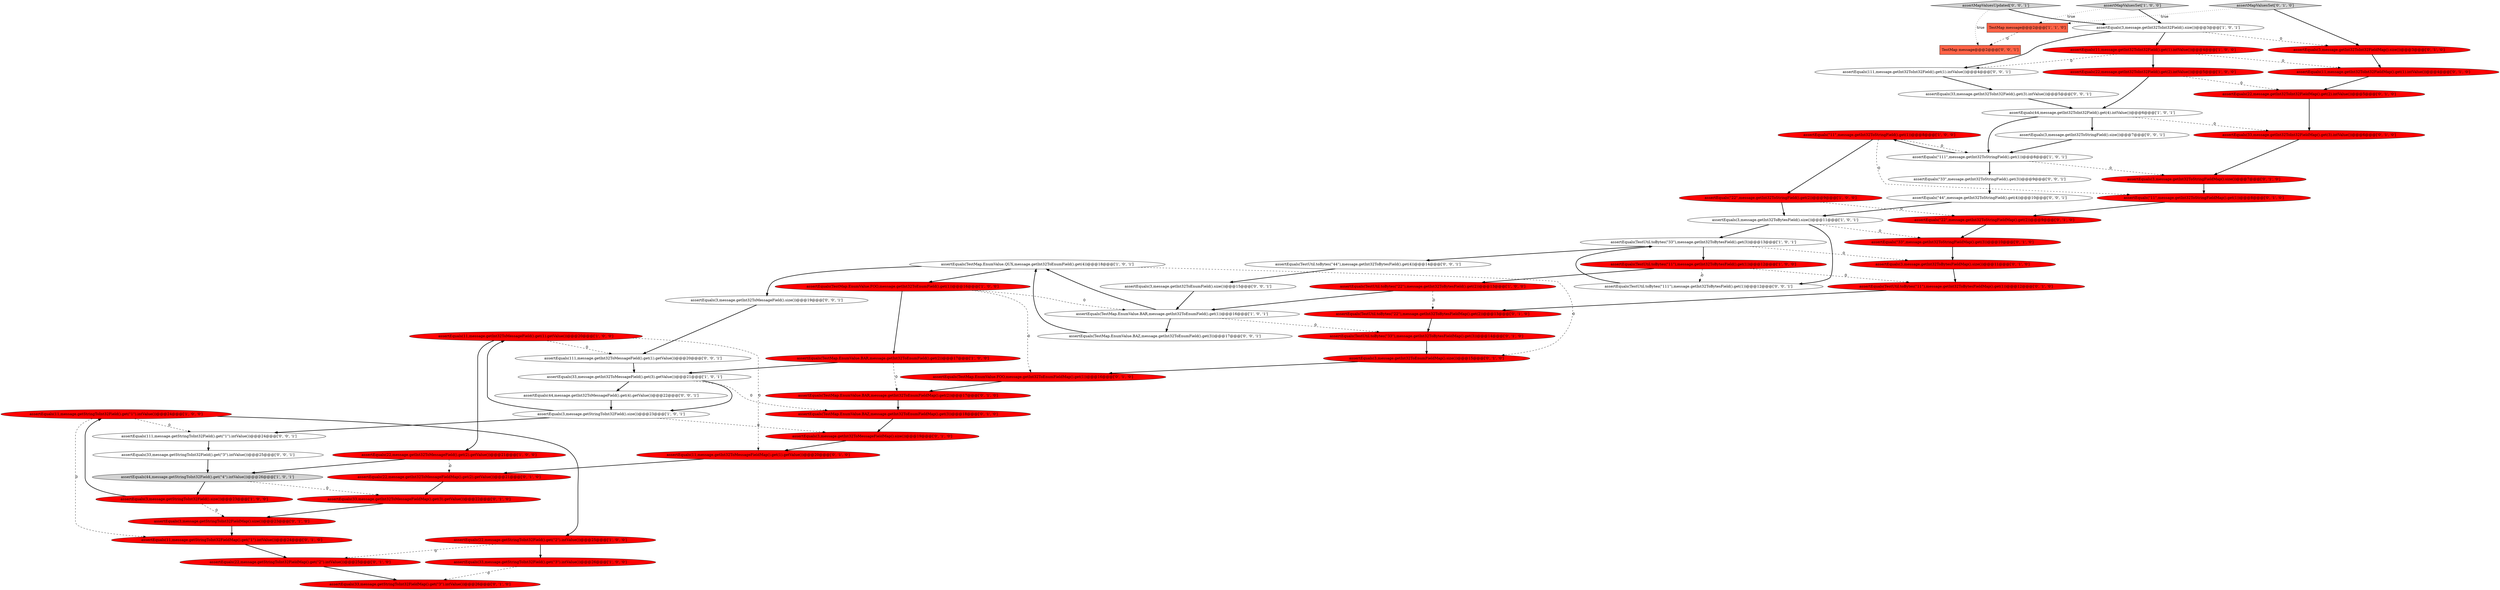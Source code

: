 digraph {
39 [style = filled, label = "assertEquals(22,message.getInt32ToMessageFieldMap().get(2).getValue())@@@21@@@['0', '1', '0']", fillcolor = red, shape = ellipse image = "AAA1AAABBB2BBB"];
7 [style = filled, label = "assertMapValuesSet['1', '0', '0']", fillcolor = lightgray, shape = diamond image = "AAA0AAABBB1BBB"];
32 [style = filled, label = "assertEquals(TestUtil.toBytes(\"33\"),message.getInt32ToBytesFieldMap().get(3))@@@14@@@['0', '1', '0']", fillcolor = red, shape = ellipse image = "AAA1AAABBB2BBB"];
60 [style = filled, label = "assertEquals(3,message.getInt32ToEnumField().size())@@@15@@@['0', '0', '1']", fillcolor = white, shape = ellipse image = "AAA0AAABBB3BBB"];
62 [style = filled, label = "assertEquals(33,message.getStringToInt32Field().get(\"3\").intValue())@@@25@@@['0', '0', '1']", fillcolor = white, shape = ellipse image = "AAA0AAABBB3BBB"];
26 [style = filled, label = "assertEquals(\"11\",message.getInt32ToStringFieldMap().get(1))@@@8@@@['0', '1', '0']", fillcolor = red, shape = ellipse image = "AAA1AAABBB2BBB"];
64 [style = filled, label = "assertEquals(111,message.getStringToInt32Field().get(\"1\").intValue())@@@24@@@['0', '0', '1']", fillcolor = white, shape = ellipse image = "AAA0AAABBB3BBB"];
2 [style = filled, label = "assertEquals(TestMap.EnumValue.BAR,message.getInt32ToEnumField().get(2))@@@17@@@['1', '0', '0']", fillcolor = red, shape = ellipse image = "AAA1AAABBB1BBB"];
45 [style = filled, label = "assertEquals(\"33\",message.getInt32ToStringFieldMap().get(3))@@@10@@@['0', '1', '0']", fillcolor = red, shape = ellipse image = "AAA1AAABBB2BBB"];
54 [style = filled, label = "assertEquals(\"33\",message.getInt32ToStringField().get(3))@@@9@@@['0', '0', '1']", fillcolor = white, shape = ellipse image = "AAA0AAABBB3BBB"];
13 [style = filled, label = "assertEquals(3,message.getInt32ToInt32Field().size())@@@3@@@['1', '0', '1']", fillcolor = white, shape = ellipse image = "AAA0AAABBB1BBB"];
30 [style = filled, label = "assertEquals(TestMap.EnumValue.BAZ,message.getInt32ToEnumFieldMap().get(3))@@@18@@@['0', '1', '0']", fillcolor = red, shape = ellipse image = "AAA1AAABBB2BBB"];
28 [style = filled, label = "assertEquals(TestUtil.toBytes(\"11\"),message.getInt32ToBytesFieldMap().get(1))@@@12@@@['0', '1', '0']", fillcolor = red, shape = ellipse image = "AAA1AAABBB2BBB"];
61 [style = filled, label = "assertEquals(44,message.getInt32ToMessageField().get(4).getValue())@@@22@@@['0', '0', '1']", fillcolor = white, shape = ellipse image = "AAA0AAABBB3BBB"];
49 [style = filled, label = "assertEquals(11,message.getInt32ToMessageFieldMap().get(1).getValue())@@@20@@@['0', '1', '0']", fillcolor = red, shape = ellipse image = "AAA1AAABBB2BBB"];
56 [style = filled, label = "assertEquals(3,message.getInt32ToStringField().size())@@@7@@@['0', '0', '1']", fillcolor = white, shape = ellipse image = "AAA0AAABBB3BBB"];
37 [style = filled, label = "assertEquals(3,message.getStringToInt32FieldMap().size())@@@23@@@['0', '1', '0']", fillcolor = red, shape = ellipse image = "AAA1AAABBB2BBB"];
42 [style = filled, label = "assertEquals(TestMap.EnumValue.FOO,message.getInt32ToEnumFieldMap().get(1))@@@16@@@['0', '1', '0']", fillcolor = red, shape = ellipse image = "AAA1AAABBB2BBB"];
47 [style = filled, label = "assertEquals(11,message.getStringToInt32FieldMap().get(\"1\").intValue())@@@24@@@['0', '1', '0']", fillcolor = red, shape = ellipse image = "AAA1AAABBB2BBB"];
5 [style = filled, label = "assertEquals(\"11\",message.getInt32ToStringField().get(1))@@@8@@@['1', '0', '0']", fillcolor = red, shape = ellipse image = "AAA1AAABBB1BBB"];
66 [style = filled, label = "assertMapValuesUpdated['0', '0', '1']", fillcolor = lightgray, shape = diamond image = "AAA0AAABBB3BBB"];
25 [style = filled, label = "assertEquals(22,message.getInt32ToMessageField().get(2).getValue())@@@21@@@['1', '0', '0']", fillcolor = red, shape = ellipse image = "AAA1AAABBB1BBB"];
48 [style = filled, label = "assertEquals(22,message.getInt32ToInt32FieldMap().get(2).intValue())@@@5@@@['0', '1', '0']", fillcolor = red, shape = ellipse image = "AAA1AAABBB2BBB"];
51 [style = filled, label = "TestMap message@@@2@@@['0', '0', '1']", fillcolor = tomato, shape = box image = "AAA0AAABBB3BBB"];
8 [style = filled, label = "assertEquals(3,message.getInt32ToBytesField().size())@@@11@@@['1', '0', '1']", fillcolor = white, shape = ellipse image = "AAA0AAABBB1BBB"];
23 [style = filled, label = "assertEquals(TestUtil.toBytes(\"11\"),message.getInt32ToBytesField().get(1))@@@12@@@['1', '0', '0']", fillcolor = red, shape = ellipse image = "AAA1AAABBB1BBB"];
20 [style = filled, label = "assertEquals(44,message.getInt32ToInt32Field().get(4).intValue())@@@6@@@['1', '0', '1']", fillcolor = white, shape = ellipse image = "AAA0AAABBB1BBB"];
11 [style = filled, label = "assertEquals(11,message.getInt32ToInt32Field().get(1).intValue())@@@4@@@['1', '0', '0']", fillcolor = red, shape = ellipse image = "AAA1AAABBB1BBB"];
1 [style = filled, label = "assertEquals(TestUtil.toBytes(\"22\"),message.getInt32ToBytesField().get(2))@@@13@@@['1', '0', '0']", fillcolor = red, shape = ellipse image = "AAA1AAABBB1BBB"];
18 [style = filled, label = "assertEquals(TestMap.EnumValue.QUX,message.getInt32ToEnumField().get(4))@@@18@@@['1', '0', '1']", fillcolor = white, shape = ellipse image = "AAA0AAABBB1BBB"];
31 [style = filled, label = "assertEquals(3,message.getInt32ToBytesFieldMap().size())@@@11@@@['0', '1', '0']", fillcolor = red, shape = ellipse image = "AAA1AAABBB2BBB"];
50 [style = filled, label = "assertEquals(3,message.getInt32ToMessageFieldMap().size())@@@19@@@['0', '1', '0']", fillcolor = red, shape = ellipse image = "AAA1AAABBB2BBB"];
29 [style = filled, label = "assertEquals(3,message.getInt32ToStringFieldMap().size())@@@7@@@['0', '1', '0']", fillcolor = red, shape = ellipse image = "AAA1AAABBB2BBB"];
35 [style = filled, label = "assertEquals(22,message.getStringToInt32FieldMap().get(\"2\").intValue())@@@25@@@['0', '1', '0']", fillcolor = red, shape = ellipse image = "AAA1AAABBB2BBB"];
40 [style = filled, label = "assertEquals(33,message.getStringToInt32FieldMap().get(\"3\").intValue())@@@26@@@['0', '1', '0']", fillcolor = red, shape = ellipse image = "AAA1AAABBB2BBB"];
46 [style = filled, label = "assertEquals(TestMap.EnumValue.BAR,message.getInt32ToEnumFieldMap().get(2))@@@17@@@['0', '1', '0']", fillcolor = red, shape = ellipse image = "AAA1AAABBB2BBB"];
44 [style = filled, label = "assertEquals(33,message.getInt32ToMessageFieldMap().get(3).getValue())@@@22@@@['0', '1', '0']", fillcolor = red, shape = ellipse image = "AAA1AAABBB2BBB"];
16 [style = filled, label = "assertEquals(22,message.getStringToInt32Field().get(\"2\").intValue())@@@25@@@['1', '0', '0']", fillcolor = red, shape = ellipse image = "AAA1AAABBB1BBB"];
34 [style = filled, label = "assertEquals(3,message.getInt32ToInt32FieldMap().size())@@@3@@@['0', '1', '0']", fillcolor = red, shape = ellipse image = "AAA1AAABBB2BBB"];
4 [style = filled, label = "assertEquals(11,message.getInt32ToMessageField().get(1).getValue())@@@20@@@['1', '0', '0']", fillcolor = red, shape = ellipse image = "AAA1AAABBB1BBB"];
65 [style = filled, label = "assertEquals(TestUtil.toBytes(\"44\"),message.getInt32ToBytesField().get(4))@@@14@@@['0', '0', '1']", fillcolor = white, shape = ellipse image = "AAA0AAABBB3BBB"];
12 [style = filled, label = "assertEquals(TestMap.EnumValue.BAR,message.getInt32ToEnumField().get(1))@@@16@@@['1', '0', '1']", fillcolor = white, shape = ellipse image = "AAA0AAABBB1BBB"];
14 [style = filled, label = "assertEquals(\"22\",message.getInt32ToStringField().get(2))@@@9@@@['1', '0', '0']", fillcolor = red, shape = ellipse image = "AAA1AAABBB1BBB"];
58 [style = filled, label = "assertEquals(3,message.getInt32ToMessageField().size())@@@19@@@['0', '0', '1']", fillcolor = white, shape = ellipse image = "AAA0AAABBB3BBB"];
10 [style = filled, label = "TestMap message@@@2@@@['1', '1', '0']", fillcolor = tomato, shape = box image = "AAA0AAABBB1BBB"];
21 [style = filled, label = "assertEquals(33,message.getStringToInt32Field().get(\"3\").intValue())@@@26@@@['1', '0', '0']", fillcolor = red, shape = ellipse image = "AAA1AAABBB1BBB"];
43 [style = filled, label = "assertEquals(\"22\",message.getInt32ToStringFieldMap().get(2))@@@9@@@['0', '1', '0']", fillcolor = red, shape = ellipse image = "AAA1AAABBB2BBB"];
52 [style = filled, label = "assertEquals(33,message.getInt32ToInt32Field().get(3).intValue())@@@5@@@['0', '0', '1']", fillcolor = white, shape = ellipse image = "AAA0AAABBB3BBB"];
57 [style = filled, label = "assertEquals(TestUtil.toBytes(\"111\"),message.getInt32ToBytesField().get(1))@@@12@@@['0', '0', '1']", fillcolor = white, shape = ellipse image = "AAA0AAABBB3BBB"];
41 [style = filled, label = "assertEquals(33,message.getInt32ToInt32FieldMap().get(3).intValue())@@@6@@@['0', '1', '0']", fillcolor = red, shape = ellipse image = "AAA1AAABBB2BBB"];
59 [style = filled, label = "assertEquals(111,message.getInt32ToInt32Field().get(1).intValue())@@@4@@@['0', '0', '1']", fillcolor = white, shape = ellipse image = "AAA0AAABBB3BBB"];
22 [style = filled, label = "assertEquals(TestMap.EnumValue.FOO,message.getInt32ToEnumField().get(1))@@@16@@@['1', '0', '0']", fillcolor = red, shape = ellipse image = "AAA1AAABBB1BBB"];
53 [style = filled, label = "assertEquals(111,message.getInt32ToMessageField().get(1).getValue())@@@20@@@['0', '0', '1']", fillcolor = white, shape = ellipse image = "AAA0AAABBB3BBB"];
63 [style = filled, label = "assertEquals(TestMap.EnumValue.BAZ,message.getInt32ToEnumField().get(3))@@@17@@@['0', '0', '1']", fillcolor = white, shape = ellipse image = "AAA0AAABBB3BBB"];
24 [style = filled, label = "assertEquals(3,message.getStringToInt32Field().size())@@@23@@@['1', '0', '1']", fillcolor = white, shape = ellipse image = "AAA0AAABBB1BBB"];
0 [style = filled, label = "assertEquals(TestUtil.toBytes(\"33\"),message.getInt32ToBytesField().get(3))@@@13@@@['1', '0', '1']", fillcolor = white, shape = ellipse image = "AAA0AAABBB1BBB"];
17 [style = filled, label = "assertEquals(11,message.getStringToInt32Field().get(\"1\").intValue())@@@24@@@['1', '0', '0']", fillcolor = red, shape = ellipse image = "AAA1AAABBB1BBB"];
36 [style = filled, label = "assertEquals(TestUtil.toBytes(\"22\"),message.getInt32ToBytesFieldMap().get(2))@@@13@@@['0', '1', '0']", fillcolor = red, shape = ellipse image = "AAA1AAABBB2BBB"];
55 [style = filled, label = "assertEquals(\"44\",message.getInt32ToStringField().get(4))@@@10@@@['0', '0', '1']", fillcolor = white, shape = ellipse image = "AAA0AAABBB3BBB"];
19 [style = filled, label = "assertEquals(33,message.getInt32ToMessageField().get(3).getValue())@@@21@@@['1', '0', '1']", fillcolor = white, shape = ellipse image = "AAA0AAABBB1BBB"];
6 [style = filled, label = "assertEquals(\"111\",message.getInt32ToStringField().get(1))@@@8@@@['1', '0', '1']", fillcolor = white, shape = ellipse image = "AAA0AAABBB1BBB"];
38 [style = filled, label = "assertEquals(3,message.getInt32ToEnumFieldMap().size())@@@15@@@['0', '1', '0']", fillcolor = red, shape = ellipse image = "AAA1AAABBB2BBB"];
3 [style = filled, label = "assertEquals(3,message.getStringToInt32Field().size())@@@23@@@['1', '0', '0']", fillcolor = red, shape = ellipse image = "AAA1AAABBB1BBB"];
33 [style = filled, label = "assertEquals(11,message.getInt32ToInt32FieldMap().get(1).intValue())@@@4@@@['0', '1', '0']", fillcolor = red, shape = ellipse image = "AAA1AAABBB2BBB"];
27 [style = filled, label = "assertMapValuesSet['0', '1', '0']", fillcolor = lightgray, shape = diamond image = "AAA0AAABBB2BBB"];
15 [style = filled, label = "assertEquals(44,message.getStringToInt32Field().get(\"4\").intValue())@@@26@@@['1', '0', '1']", fillcolor = lightgray, shape = ellipse image = "AAA0AAABBB1BBB"];
9 [style = filled, label = "assertEquals(22,message.getInt32ToInt32Field().get(2).intValue())@@@5@@@['1', '0', '0']", fillcolor = red, shape = ellipse image = "AAA1AAABBB1BBB"];
54->55 [style = bold, label=""];
65->60 [style = bold, label=""];
4->25 [style = bold, label=""];
11->33 [style = dashed, label="0"];
16->35 [style = dashed, label="0"];
23->28 [style = dashed, label="0"];
2->46 [style = dashed, label="0"];
45->31 [style = bold, label=""];
11->9 [style = bold, label=""];
38->42 [style = bold, label=""];
66->51 [style = dotted, label="true"];
19->24 [style = bold, label=""];
17->47 [style = dashed, label="0"];
8->0 [style = bold, label=""];
53->19 [style = bold, label=""];
13->59 [style = bold, label=""];
24->64 [style = bold, label=""];
22->42 [style = dashed, label="0"];
18->22 [style = bold, label=""];
49->39 [style = bold, label=""];
10->51 [style = dashed, label="0"];
19->30 [style = dashed, label="0"];
5->6 [style = dashed, label="0"];
33->48 [style = bold, label=""];
12->18 [style = bold, label=""];
1->12 [style = bold, label=""];
25->15 [style = bold, label=""];
61->24 [style = bold, label=""];
19->61 [style = bold, label=""];
8->57 [style = bold, label=""];
23->57 [style = dashed, label="0"];
17->16 [style = bold, label=""];
4->53 [style = dashed, label="0"];
66->13 [style = bold, label=""];
48->41 [style = bold, label=""];
28->36 [style = bold, label=""];
42->46 [style = bold, label=""];
7->10 [style = dotted, label="true"];
63->18 [style = bold, label=""];
5->26 [style = dashed, label="0"];
6->54 [style = bold, label=""];
34->33 [style = bold, label=""];
12->63 [style = bold, label=""];
22->12 [style = dashed, label="0"];
26->43 [style = bold, label=""];
57->0 [style = bold, label=""];
4->49 [style = dashed, label="0"];
13->11 [style = bold, label=""];
50->49 [style = bold, label=""];
43->45 [style = bold, label=""];
29->26 [style = bold, label=""];
35->40 [style = bold, label=""];
9->48 [style = dashed, label="0"];
0->23 [style = bold, label=""];
20->41 [style = dashed, label="0"];
24->50 [style = dashed, label="0"];
14->8 [style = bold, label=""];
44->37 [style = bold, label=""];
31->28 [style = bold, label=""];
37->47 [style = bold, label=""];
60->12 [style = bold, label=""];
56->6 [style = bold, label=""];
22->2 [style = bold, label=""];
3->37 [style = dashed, label="0"];
12->32 [style = dashed, label="0"];
11->59 [style = dashed, label="0"];
9->20 [style = bold, label=""];
15->3 [style = bold, label=""];
30->50 [style = bold, label=""];
6->5 [style = bold, label=""];
46->30 [style = bold, label=""];
27->34 [style = bold, label=""];
58->53 [style = bold, label=""];
64->62 [style = bold, label=""];
18->58 [style = bold, label=""];
17->64 [style = dashed, label="0"];
3->17 [style = bold, label=""];
62->15 [style = bold, label=""];
13->34 [style = dashed, label="0"];
25->39 [style = dashed, label="0"];
7->13 [style = bold, label=""];
2->19 [style = bold, label=""];
39->44 [style = bold, label=""];
20->56 [style = bold, label=""];
41->29 [style = bold, label=""];
59->52 [style = bold, label=""];
27->10 [style = dotted, label="true"];
36->32 [style = bold, label=""];
15->44 [style = dashed, label="0"];
20->6 [style = bold, label=""];
5->14 [style = bold, label=""];
47->35 [style = bold, label=""];
18->38 [style = dashed, label="0"];
52->20 [style = bold, label=""];
32->38 [style = bold, label=""];
14->43 [style = dashed, label="0"];
24->4 [style = bold, label=""];
6->29 [style = dashed, label="0"];
1->36 [style = dashed, label="0"];
16->21 [style = bold, label=""];
0->31 [style = dashed, label="0"];
21->40 [style = dashed, label="0"];
23->1 [style = bold, label=""];
8->45 [style = dashed, label="0"];
55->8 [style = bold, label=""];
0->65 [style = bold, label=""];
}
